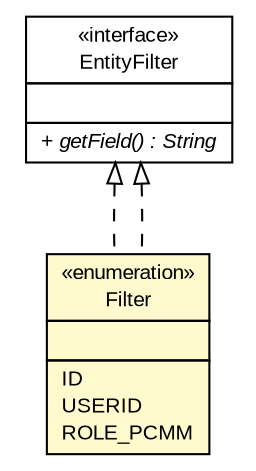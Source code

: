 #!/usr/local/bin/dot
#
# Class diagram 
# Generated by UMLGraph version R5_6-24-gf6e263 (http://www.umlgraph.org/)
#

digraph G {
	edge [fontname="arial",fontsize=10,labelfontname="arial",labelfontsize=10];
	node [fontname="arial",fontsize=10,shape=plaintext];
	nodesep=0.25;
	ranksep=0.5;
	// gov.sandia.cf.model.query.EntityFilter
	c437560 [label=<<table title="gov.sandia.cf.model.query.EntityFilter" border="0" cellborder="1" cellspacing="0" cellpadding="2" port="p" href="./query/EntityFilter.html">
		<tr><td><table border="0" cellspacing="0" cellpadding="1">
<tr><td align="center" balign="center"> &#171;interface&#187; </td></tr>
<tr><td align="center" balign="center"> EntityFilter </td></tr>
		</table></td></tr>
		<tr><td><table border="0" cellspacing="0" cellpadding="1">
<tr><td align="left" balign="left">  </td></tr>
		</table></td></tr>
		<tr><td><table border="0" cellspacing="0" cellpadding="1">
<tr><td align="left" balign="left"><font face="arial italic" point-size="10.0"> + getField() : String </font></td></tr>
		</table></td></tr>
		</table>>, URL="./query/EntityFilter.html", fontname="arial", fontcolor="black", fontsize=10.0];
	// gov.sandia.cf.model.User.Filter
	c437583 [label=<<table title="gov.sandia.cf.model.User.Filter" border="0" cellborder="1" cellspacing="0" cellpadding="2" port="p" bgcolor="lemonChiffon" href="./User.Filter.html">
		<tr><td><table border="0" cellspacing="0" cellpadding="1">
<tr><td align="center" balign="center"> &#171;enumeration&#187; </td></tr>
<tr><td align="center" balign="center"> Filter </td></tr>
		</table></td></tr>
		<tr><td><table border="0" cellspacing="0" cellpadding="1">
<tr><td align="left" balign="left">  </td></tr>
		</table></td></tr>
		<tr><td><table border="0" cellspacing="0" cellpadding="1">
<tr><td align="left" balign="left"> ID </td></tr>
<tr><td align="left" balign="left"> USERID </td></tr>
<tr><td align="left" balign="left"> ROLE_PCMM </td></tr>
		</table></td></tr>
		</table>>, URL="./User.Filter.html", fontname="arial", fontcolor="black", fontsize=10.0];
	//gov.sandia.cf.model.User.Filter implements gov.sandia.cf.model.query.EntityFilter
	c437560:p -> c437583:p [dir=back,arrowtail=empty,style=dashed];
	//gov.sandia.cf.model.User.Filter implements gov.sandia.cf.model.query.EntityFilter
	c437560:p -> c437583:p [dir=back,arrowtail=empty,style=dashed];
}

